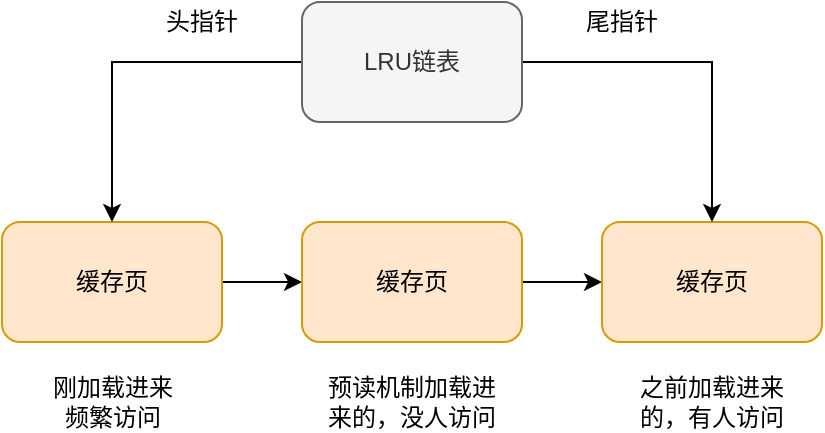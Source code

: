 <mxfile version="14.7.6" type="github">
  <diagram id="weatieHObjGM7QQUca1s" name="Page-1">
    <mxGraphModel dx="946" dy="537" grid="1" gridSize="10" guides="1" tooltips="1" connect="1" arrows="1" fold="1" page="1" pageScale="1" pageWidth="827" pageHeight="1169" math="0" shadow="0">
      <root>
        <mxCell id="0" />
        <mxCell id="1" parent="0" />
        <mxCell id="G2lR8SY5BCShL8O6eic3-4" style="edgeStyle=orthogonalEdgeStyle;rounded=0;orthogonalLoop=1;jettySize=auto;html=1;exitX=1;exitY=0.5;exitDx=0;exitDy=0;entryX=0;entryY=0.5;entryDx=0;entryDy=0;" edge="1" parent="1" source="G2lR8SY5BCShL8O6eic3-1" target="G2lR8SY5BCShL8O6eic3-2">
          <mxGeometry relative="1" as="geometry" />
        </mxCell>
        <mxCell id="G2lR8SY5BCShL8O6eic3-1" value="缓存页" style="rounded=1;whiteSpace=wrap;html=1;fillColor=#ffe6cc;strokeColor=#d79b00;" vertex="1" parent="1">
          <mxGeometry x="160" y="190" width="110" height="60" as="geometry" />
        </mxCell>
        <mxCell id="G2lR8SY5BCShL8O6eic3-5" style="edgeStyle=orthogonalEdgeStyle;rounded=0;orthogonalLoop=1;jettySize=auto;html=1;exitX=1;exitY=0.5;exitDx=0;exitDy=0;entryX=0;entryY=0.5;entryDx=0;entryDy=0;" edge="1" parent="1" source="G2lR8SY5BCShL8O6eic3-2" target="G2lR8SY5BCShL8O6eic3-3">
          <mxGeometry relative="1" as="geometry" />
        </mxCell>
        <mxCell id="G2lR8SY5BCShL8O6eic3-2" value="缓存页" style="rounded=1;whiteSpace=wrap;html=1;fillColor=#ffe6cc;strokeColor=#d79b00;" vertex="1" parent="1">
          <mxGeometry x="310" y="190" width="110" height="60" as="geometry" />
        </mxCell>
        <mxCell id="G2lR8SY5BCShL8O6eic3-3" value="缓存页" style="rounded=1;whiteSpace=wrap;html=1;fillColor=#ffe6cc;strokeColor=#d79b00;" vertex="1" parent="1">
          <mxGeometry x="460" y="190" width="110" height="60" as="geometry" />
        </mxCell>
        <mxCell id="G2lR8SY5BCShL8O6eic3-7" style="edgeStyle=orthogonalEdgeStyle;rounded=0;orthogonalLoop=1;jettySize=auto;html=1;exitX=0;exitY=0.5;exitDx=0;exitDy=0;entryX=0.5;entryY=0;entryDx=0;entryDy=0;" edge="1" parent="1" source="G2lR8SY5BCShL8O6eic3-6" target="G2lR8SY5BCShL8O6eic3-1">
          <mxGeometry relative="1" as="geometry" />
        </mxCell>
        <mxCell id="G2lR8SY5BCShL8O6eic3-8" style="edgeStyle=orthogonalEdgeStyle;rounded=0;orthogonalLoop=1;jettySize=auto;html=1;exitX=1;exitY=0.5;exitDx=0;exitDy=0;entryX=0.5;entryY=0;entryDx=0;entryDy=0;" edge="1" parent="1" source="G2lR8SY5BCShL8O6eic3-6" target="G2lR8SY5BCShL8O6eic3-3">
          <mxGeometry relative="1" as="geometry" />
        </mxCell>
        <mxCell id="G2lR8SY5BCShL8O6eic3-6" value="LRU链表" style="rounded=1;whiteSpace=wrap;html=1;fillColor=#f5f5f5;strokeColor=#666666;fontColor=#333333;" vertex="1" parent="1">
          <mxGeometry x="310" y="80" width="110" height="60" as="geometry" />
        </mxCell>
        <mxCell id="G2lR8SY5BCShL8O6eic3-9" value="头指针" style="text;html=1;strokeColor=none;fillColor=none;align=center;verticalAlign=middle;whiteSpace=wrap;rounded=0;" vertex="1" parent="1">
          <mxGeometry x="240" y="80" width="40" height="20" as="geometry" />
        </mxCell>
        <mxCell id="G2lR8SY5BCShL8O6eic3-10" value="尾指针" style="text;html=1;strokeColor=none;fillColor=none;align=center;verticalAlign=middle;whiteSpace=wrap;rounded=0;" vertex="1" parent="1">
          <mxGeometry x="450" y="80" width="40" height="20" as="geometry" />
        </mxCell>
        <mxCell id="G2lR8SY5BCShL8O6eic3-11" value="刚加载进来频繁访问" style="text;html=1;strokeColor=none;fillColor=none;align=center;verticalAlign=middle;whiteSpace=wrap;rounded=0;" vertex="1" parent="1">
          <mxGeometry x="182.5" y="270" width="65" height="20" as="geometry" />
        </mxCell>
        <mxCell id="G2lR8SY5BCShL8O6eic3-12" value="预读机制加载进来的，没人访问" style="text;html=1;strokeColor=none;fillColor=none;align=center;verticalAlign=middle;whiteSpace=wrap;rounded=0;" vertex="1" parent="1">
          <mxGeometry x="321.25" y="270" width="87.5" height="20" as="geometry" />
        </mxCell>
        <mxCell id="G2lR8SY5BCShL8O6eic3-13" value="之前加载进来的，有人访问" style="text;html=1;strokeColor=none;fillColor=none;align=center;verticalAlign=middle;whiteSpace=wrap;rounded=0;" vertex="1" parent="1">
          <mxGeometry x="471.25" y="270" width="87.5" height="20" as="geometry" />
        </mxCell>
      </root>
    </mxGraphModel>
  </diagram>
</mxfile>
